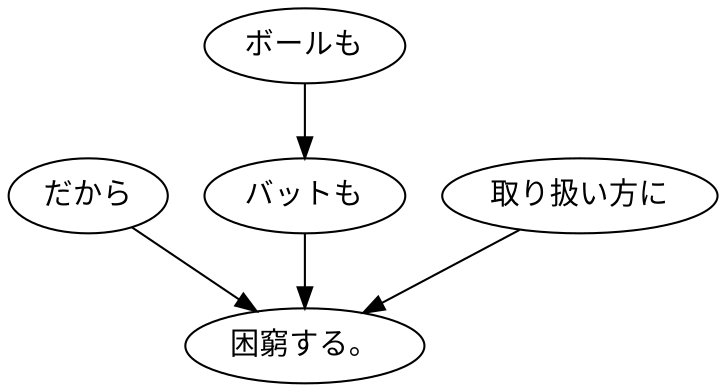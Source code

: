 digraph graph3947 {
	node0 [label="だから"];
	node1 [label="ボールも"];
	node2 [label="バットも"];
	node3 [label="取り扱い方に"];
	node4 [label="困窮する。"];
	node0 -> node4;
	node1 -> node2;
	node2 -> node4;
	node3 -> node4;
}

